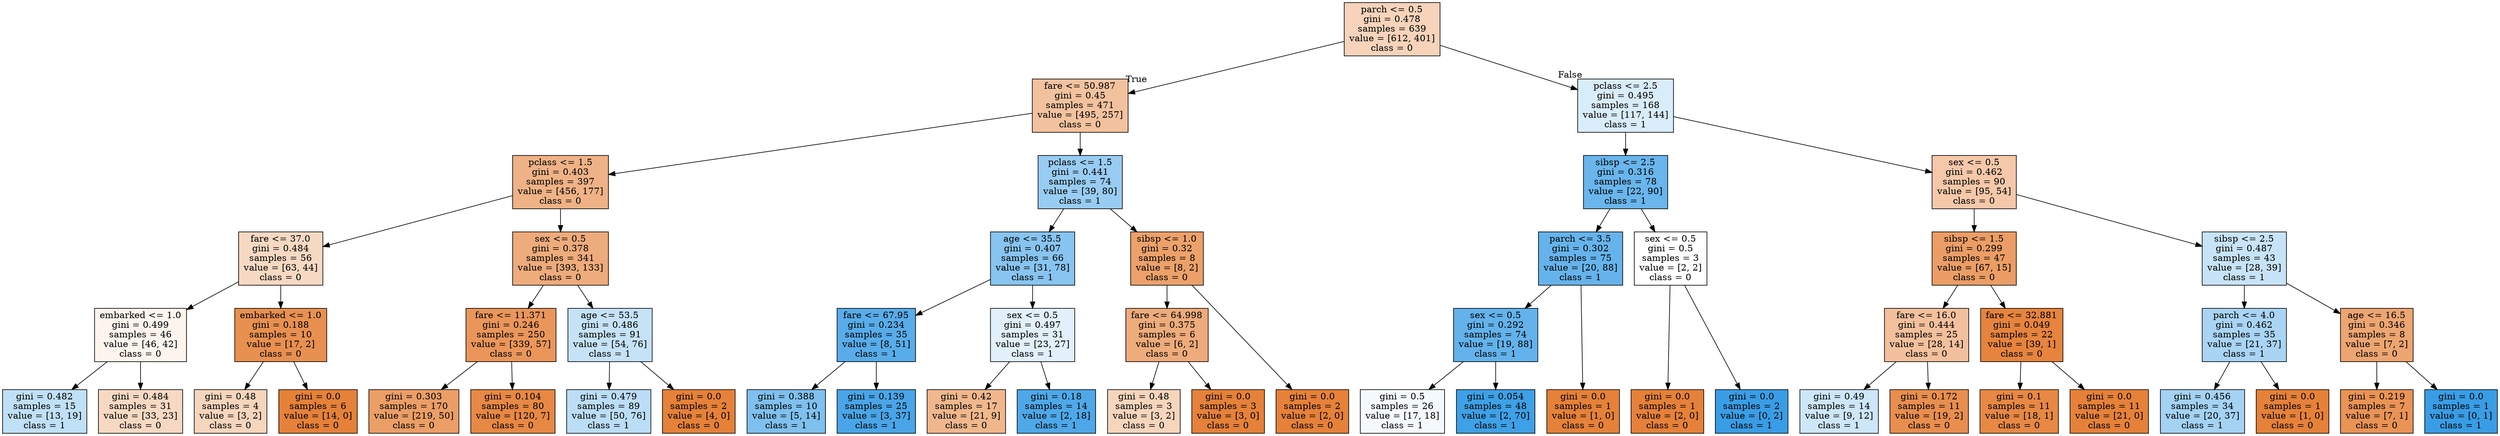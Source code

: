 digraph Tree {
node [shape=box, style="filled", color="black"] ;
graph [ranksep=equally, splines=polyline] ;
0 [label="parch <= 0.5\ngini = 0.478\nsamples = 639\nvalue = [612, 401]\nclass = 0", fillcolor="#e5813958"] ;
1 [label="fare <= 50.987\ngini = 0.45\nsamples = 471\nvalue = [495, 257]\nclass = 0", fillcolor="#e581397b"] ;
0 -> 1 [labeldistance=2.5, labelangle=45, headlabel="True"] ;
2 [label="pclass <= 1.5\ngini = 0.403\nsamples = 397\nvalue = [456, 177]\nclass = 0", fillcolor="#e581399c"] ;
1 -> 2 ;
3 [label="fare <= 37.0\ngini = 0.484\nsamples = 56\nvalue = [63, 44]\nclass = 0", fillcolor="#e581394d"] ;
2 -> 3 ;
4 [label="embarked <= 1.0\ngini = 0.499\nsamples = 46\nvalue = [46, 42]\nclass = 0", fillcolor="#e5813916"] ;
3 -> 4 ;
5 [label="gini = 0.482\nsamples = 15\nvalue = [13, 19]\nclass = 1", fillcolor="#399de551"] ;
4 -> 5 ;
6 [label="gini = 0.484\nsamples = 31\nvalue = [33, 23]\nclass = 0", fillcolor="#e581394d"] ;
4 -> 6 ;
7 [label="embarked <= 1.0\ngini = 0.188\nsamples = 10\nvalue = [17, 2]\nclass = 0", fillcolor="#e58139e1"] ;
3 -> 7 ;
8 [label="gini = 0.48\nsamples = 4\nvalue = [3, 2]\nclass = 0", fillcolor="#e5813955"] ;
7 -> 8 ;
9 [label="gini = 0.0\nsamples = 6\nvalue = [14, 0]\nclass = 0", fillcolor="#e58139ff"] ;
7 -> 9 ;
10 [label="sex <= 0.5\ngini = 0.378\nsamples = 341\nvalue = [393, 133]\nclass = 0", fillcolor="#e58139a9"] ;
2 -> 10 ;
11 [label="fare <= 11.371\ngini = 0.246\nsamples = 250\nvalue = [339, 57]\nclass = 0", fillcolor="#e58139d4"] ;
10 -> 11 ;
12 [label="gini = 0.303\nsamples = 170\nvalue = [219, 50]\nclass = 0", fillcolor="#e58139c5"] ;
11 -> 12 ;
13 [label="gini = 0.104\nsamples = 80\nvalue = [120, 7]\nclass = 0", fillcolor="#e58139f0"] ;
11 -> 13 ;
14 [label="age <= 53.5\ngini = 0.486\nsamples = 91\nvalue = [54, 76]\nclass = 1", fillcolor="#399de54a"] ;
10 -> 14 ;
15 [label="gini = 0.479\nsamples = 89\nvalue = [50, 76]\nclass = 1", fillcolor="#399de557"] ;
14 -> 15 ;
16 [label="gini = 0.0\nsamples = 2\nvalue = [4, 0]\nclass = 0", fillcolor="#e58139ff"] ;
14 -> 16 ;
17 [label="pclass <= 1.5\ngini = 0.441\nsamples = 74\nvalue = [39, 80]\nclass = 1", fillcolor="#399de583"] ;
1 -> 17 ;
18 [label="age <= 35.5\ngini = 0.407\nsamples = 66\nvalue = [31, 78]\nclass = 1", fillcolor="#399de59a"] ;
17 -> 18 ;
19 [label="fare <= 67.95\ngini = 0.234\nsamples = 35\nvalue = [8, 51]\nclass = 1", fillcolor="#399de5d7"] ;
18 -> 19 ;
20 [label="gini = 0.388\nsamples = 10\nvalue = [5, 14]\nclass = 1", fillcolor="#399de5a4"] ;
19 -> 20 ;
21 [label="gini = 0.139\nsamples = 25\nvalue = [3, 37]\nclass = 1", fillcolor="#399de5ea"] ;
19 -> 21 ;
22 [label="sex <= 0.5\ngini = 0.497\nsamples = 31\nvalue = [23, 27]\nclass = 1", fillcolor="#399de526"] ;
18 -> 22 ;
23 [label="gini = 0.42\nsamples = 17\nvalue = [21, 9]\nclass = 0", fillcolor="#e5813992"] ;
22 -> 23 ;
24 [label="gini = 0.18\nsamples = 14\nvalue = [2, 18]\nclass = 1", fillcolor="#399de5e3"] ;
22 -> 24 ;
25 [label="sibsp <= 1.0\ngini = 0.32\nsamples = 8\nvalue = [8, 2]\nclass = 0", fillcolor="#e58139bf"] ;
17 -> 25 ;
26 [label="fare <= 64.998\ngini = 0.375\nsamples = 6\nvalue = [6, 2]\nclass = 0", fillcolor="#e58139aa"] ;
25 -> 26 ;
27 [label="gini = 0.48\nsamples = 3\nvalue = [3, 2]\nclass = 0", fillcolor="#e5813955"] ;
26 -> 27 ;
28 [label="gini = 0.0\nsamples = 3\nvalue = [3, 0]\nclass = 0", fillcolor="#e58139ff"] ;
26 -> 28 ;
29 [label="gini = 0.0\nsamples = 2\nvalue = [2, 0]\nclass = 0", fillcolor="#e58139ff"] ;
25 -> 29 ;
30 [label="pclass <= 2.5\ngini = 0.495\nsamples = 168\nvalue = [117, 144]\nclass = 1", fillcolor="#399de530"] ;
0 -> 30 [labeldistance=2.5, labelangle=-45, headlabel="False"] ;
31 [label="sibsp <= 2.5\ngini = 0.316\nsamples = 78\nvalue = [22, 90]\nclass = 1", fillcolor="#399de5c1"] ;
30 -> 31 ;
32 [label="parch <= 3.5\ngini = 0.302\nsamples = 75\nvalue = [20, 88]\nclass = 1", fillcolor="#399de5c5"] ;
31 -> 32 ;
33 [label="sex <= 0.5\ngini = 0.292\nsamples = 74\nvalue = [19, 88]\nclass = 1", fillcolor="#399de5c8"] ;
32 -> 33 ;
34 [label="gini = 0.5\nsamples = 26\nvalue = [17, 18]\nclass = 1", fillcolor="#399de50e"] ;
33 -> 34 ;
35 [label="gini = 0.054\nsamples = 48\nvalue = [2, 70]\nclass = 1", fillcolor="#399de5f8"] ;
33 -> 35 ;
36 [label="gini = 0.0\nsamples = 1\nvalue = [1, 0]\nclass = 0", fillcolor="#e58139ff"] ;
32 -> 36 ;
37 [label="sex <= 0.5\ngini = 0.5\nsamples = 3\nvalue = [2, 2]\nclass = 0", fillcolor="#e5813900"] ;
31 -> 37 ;
38 [label="gini = 0.0\nsamples = 1\nvalue = [2, 0]\nclass = 0", fillcolor="#e58139ff"] ;
37 -> 38 ;
39 [label="gini = 0.0\nsamples = 2\nvalue = [0, 2]\nclass = 1", fillcolor="#399de5ff"] ;
37 -> 39 ;
40 [label="sex <= 0.5\ngini = 0.462\nsamples = 90\nvalue = [95, 54]\nclass = 0", fillcolor="#e581396e"] ;
30 -> 40 ;
41 [label="sibsp <= 1.5\ngini = 0.299\nsamples = 47\nvalue = [67, 15]\nclass = 0", fillcolor="#e58139c6"] ;
40 -> 41 ;
42 [label="fare <= 16.0\ngini = 0.444\nsamples = 25\nvalue = [28, 14]\nclass = 0", fillcolor="#e581397f"] ;
41 -> 42 ;
43 [label="gini = 0.49\nsamples = 14\nvalue = [9, 12]\nclass = 1", fillcolor="#399de540"] ;
42 -> 43 ;
44 [label="gini = 0.172\nsamples = 11\nvalue = [19, 2]\nclass = 0", fillcolor="#e58139e4"] ;
42 -> 44 ;
45 [label="fare <= 32.881\ngini = 0.049\nsamples = 22\nvalue = [39, 1]\nclass = 0", fillcolor="#e58139f8"] ;
41 -> 45 ;
46 [label="gini = 0.1\nsamples = 11\nvalue = [18, 1]\nclass = 0", fillcolor="#e58139f1"] ;
45 -> 46 ;
47 [label="gini = 0.0\nsamples = 11\nvalue = [21, 0]\nclass = 0", fillcolor="#e58139ff"] ;
45 -> 47 ;
48 [label="sibsp <= 2.5\ngini = 0.487\nsamples = 43\nvalue = [28, 39]\nclass = 1", fillcolor="#399de548"] ;
40 -> 48 ;
49 [label="parch <= 4.0\ngini = 0.462\nsamples = 35\nvalue = [21, 37]\nclass = 1", fillcolor="#399de56e"] ;
48 -> 49 ;
50 [label="gini = 0.456\nsamples = 34\nvalue = [20, 37]\nclass = 1", fillcolor="#399de575"] ;
49 -> 50 ;
51 [label="gini = 0.0\nsamples = 1\nvalue = [1, 0]\nclass = 0", fillcolor="#e58139ff"] ;
49 -> 51 ;
52 [label="age <= 16.5\ngini = 0.346\nsamples = 8\nvalue = [7, 2]\nclass = 0", fillcolor="#e58139b6"] ;
48 -> 52 ;
53 [label="gini = 0.219\nsamples = 7\nvalue = [7, 1]\nclass = 0", fillcolor="#e58139db"] ;
52 -> 53 ;
54 [label="gini = 0.0\nsamples = 1\nvalue = [0, 1]\nclass = 1", fillcolor="#399de5ff"] ;
52 -> 54 ;
{rank=same ; 0} ;
{rank=same ; 1; 30} ;
{rank=same ; 2; 17; 31; 40} ;
{rank=same ; 3; 10; 18; 25; 32; 37; 41; 48} ;
{rank=same ; 4; 7; 11; 14; 19; 22; 26; 33; 42; 45; 49; 52} ;
{rank=same ; 5; 6; 8; 9; 12; 13; 15; 16; 20; 21; 23; 24; 27; 28; 29; 34; 35; 36; 38; 39; 43; 44; 46; 47; 50; 51; 53; 54} ;
}